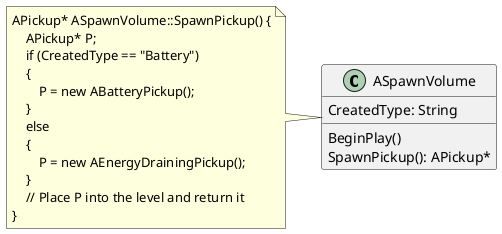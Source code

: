 @startuml
class ASpawnVolume {
  BeginPlay()
  CreatedType: String
  SpawnPickup(): APickup*
}

note left of ASpawnVolume
  APickup* ASpawnVolume::SpawnPickup() {
      APickup* P;
      if (CreatedType == "Battery")
      {
          P = new ABatteryPickup();
      }
      else
      {
          P = new AEnergyDrainingPickup();
      }
      // Place P into the level and return it
  }
end note
@enduml